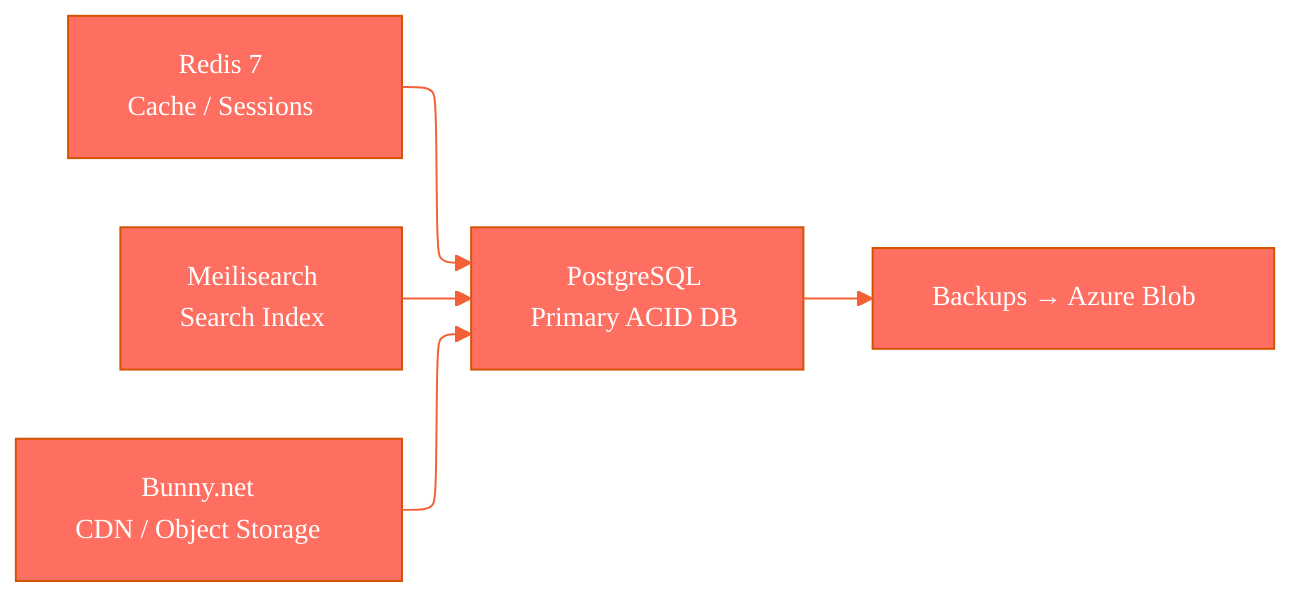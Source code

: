 %%{init: {
  "theme": "base",
  "themeVariables": {
    "primaryColor": "#FF6F61",
    "primaryTextColor": "#FFFFFF",
    "primaryBorderColor": "#D35400",
    "secondaryColor": "#FFE66D",
    "secondaryTextColor": "#23303B",
    "tertiaryColor": "#4ABDAC",
    "edgeLabelBackground": "#FCE38A",
    "fontFamily": "Poppins, sans-serif",
    "fontSize": "14px",
    "lineColor": "#F46036",
    "background": "#FFFFFF"
  },
  "flowchart": {
    "defaultRenderer": "elk",
    "htmlLabels": true,
    "curve": "basis"
  }
}}%%

graph LR
  A["PostgreSQL<br>Primary ACID DB"]
  B["Redis 7<br>Cache / Sessions"]
  C["Meilisearch<br>Search Index"]
  D["Bunny.net<br>CDN / Object Storage"]
  E["Backups → Azure Blob"]
  A --> E
  B --> A
  C --> A
  D --> A